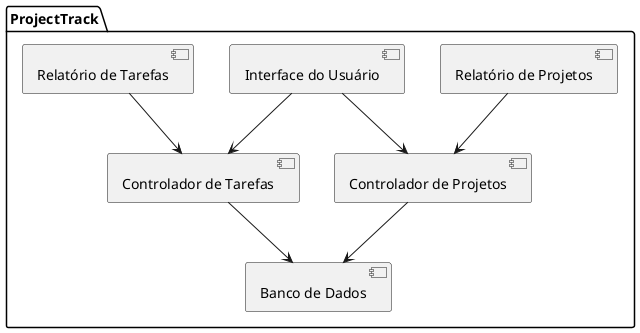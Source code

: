 ```plaintext
@startuml
package ProjectTrack {
  [Interface do Usuário] --> [Controlador de Tarefas]
  [Interface do Usuário] --> [Controlador de Projetos]
  [Controlador de Tarefas] --> [Banco de Dados]
  [Controlador de Projetos] --> [Banco de Dados]
  [Relatório de Projetos] --> [Controlador de Projetos]
  [Relatório de Tarefas] --> [Controlador de Tarefas]
}
@enduml
```